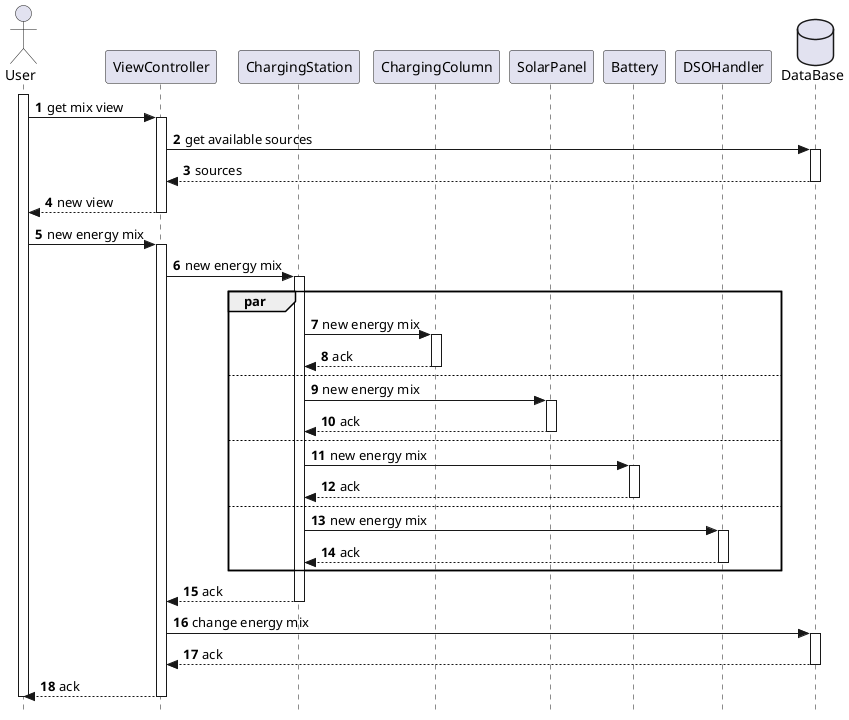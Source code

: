 @startuml energyMix

skinparam style strictuml
autonumber

actor User as u
participant ViewController as vc
participant ChargingStation as cs
participant ChargingColumn as cc
participant SolarPanel as sp
participant Battery as bat
participant DSOHandler as dso
database DataBase as db

activate u
u -> vc : get mix view
activate vc

vc -> db : get available sources
activate db
db --> vc: sources
deactivate db 
vc --> u : new view
deactivate vc

u -> vc : new energy mix
activate vc

vc -> cs : new energy mix
activate cs
par 
    cs -> cc: new energy mix
    activate cc
    cc --> cs: ack
    deactivate cc
else 
    cs -> sp: new energy mix
    activate sp
    sp --> cs: ack
    deactivate sp
else 
    cs -> bat: new energy mix
    activate bat
    bat --> cs: ack
    deactivate bat
else 
    cs -> dso: new energy mix
    activate dso
    dso --> cs: ack
    deactivate dso
end

cs --> vc : ack
deactivate cs
vc -> db : change energy mix
activate db
db --> vc : ack
deactivate db 

vc --> u : ack
deactivate vc
deactivate u

@enduml